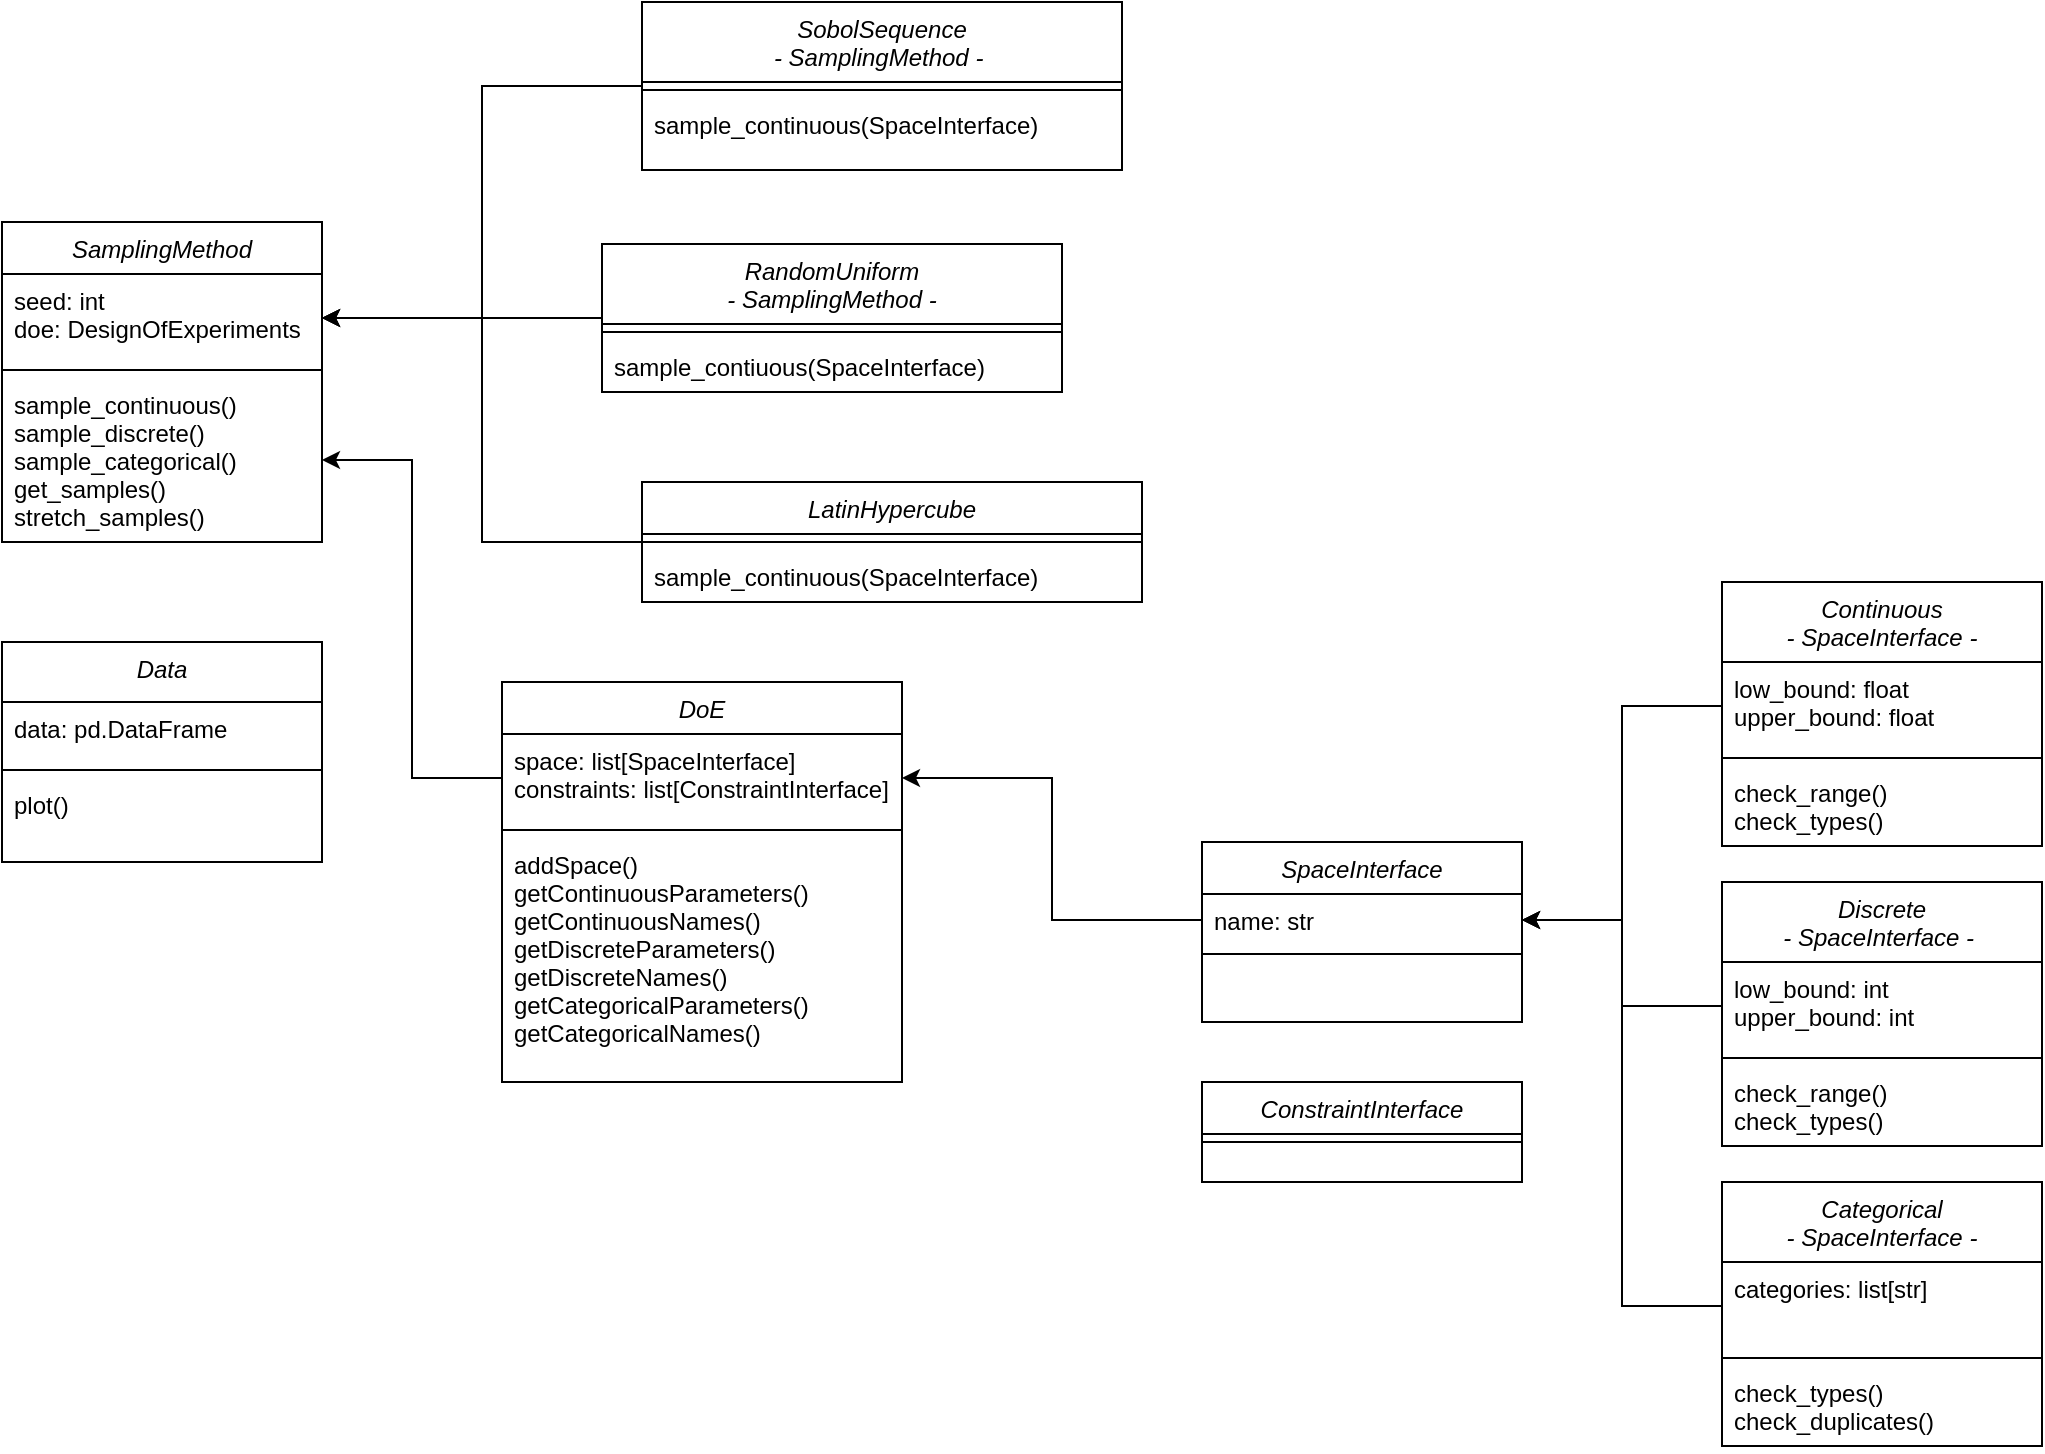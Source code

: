 <mxfile version="17.4.2" type="device"><diagram id="nDFWPwummq5WyAi0KG4F" name="Page-1"><mxGraphModel dx="1422" dy="822" grid="1" gridSize="10" guides="1" tooltips="1" connect="1" arrows="1" fold="1" page="1" pageScale="1" pageWidth="1654" pageHeight="1169" math="0" shadow="0"><root><mxCell id="0"/><mxCell id="1" parent="0"/><mxCell id="jrXiULBgawySu3TePTNs-1" value="SamplingMethod" style="swimlane;fontStyle=2;align=center;verticalAlign=top;childLayout=stackLayout;horizontal=1;startSize=26;horizontalStack=0;resizeParent=1;resizeLast=0;collapsible=1;marginBottom=0;rounded=0;shadow=0;strokeWidth=1;" parent="1" vertex="1"><mxGeometry x="60" y="180" width="160" height="160" as="geometry"><mxRectangle x="230" y="140" width="160" height="26" as="alternateBounds"/></mxGeometry></mxCell><mxCell id="jrXiULBgawySu3TePTNs-2" value="seed: int&#10;doe: DesignOfExperiments" style="text;align=left;verticalAlign=top;spacingLeft=4;spacingRight=4;overflow=hidden;rotatable=0;points=[[0,0.5],[1,0.5]];portConstraint=eastwest;rounded=0;shadow=0;html=0;" parent="jrXiULBgawySu3TePTNs-1" vertex="1"><mxGeometry y="26" width="160" height="44" as="geometry"/></mxCell><mxCell id="jrXiULBgawySu3TePTNs-3" value="" style="line;html=1;strokeWidth=1;align=left;verticalAlign=middle;spacingTop=-1;spacingLeft=3;spacingRight=3;rotatable=0;labelPosition=right;points=[];portConstraint=eastwest;" parent="jrXiULBgawySu3TePTNs-1" vertex="1"><mxGeometry y="70" width="160" height="8" as="geometry"/></mxCell><mxCell id="jrXiULBgawySu3TePTNs-4" value="sample_continuous()&#10;sample_discrete()&#10;sample_categorical()&#10;get_samples()&#10;stretch_samples()" style="text;align=left;verticalAlign=top;spacingLeft=4;spacingRight=4;overflow=hidden;rotatable=0;points=[[0,0.5],[1,0.5]];portConstraint=eastwest;" parent="jrXiULBgawySu3TePTNs-1" vertex="1"><mxGeometry y="78" width="160" height="82" as="geometry"/></mxCell><mxCell id="jrXiULBgawySu3TePTNs-5" style="edgeStyle=orthogonalEdgeStyle;rounded=0;orthogonalLoop=1;jettySize=auto;html=1;exitX=0;exitY=0.5;exitDx=0;exitDy=0;entryX=1;entryY=0.5;entryDx=0;entryDy=0;" parent="1" source="jrXiULBgawySu3TePTNs-6" target="jrXiULBgawySu3TePTNs-2" edge="1"><mxGeometry relative="1" as="geometry"/></mxCell><mxCell id="jrXiULBgawySu3TePTNs-6" value="SobolSequence&#10;- SamplingMethod - " style="swimlane;fontStyle=2;align=center;verticalAlign=top;childLayout=stackLayout;horizontal=1;startSize=40;horizontalStack=0;resizeParent=1;resizeLast=0;collapsible=1;marginBottom=0;rounded=0;shadow=0;strokeWidth=1;" parent="1" vertex="1"><mxGeometry x="380" y="70" width="240" height="84" as="geometry"><mxRectangle x="230" y="140" width="160" height="26" as="alternateBounds"/></mxGeometry></mxCell><mxCell id="jrXiULBgawySu3TePTNs-7" value="" style="line;html=1;strokeWidth=1;align=left;verticalAlign=middle;spacingTop=-1;spacingLeft=3;spacingRight=3;rotatable=0;labelPosition=right;points=[];portConstraint=eastwest;" parent="jrXiULBgawySu3TePTNs-6" vertex="1"><mxGeometry y="40" width="240" height="8" as="geometry"/></mxCell><mxCell id="jrXiULBgawySu3TePTNs-8" value="sample_continuous(SpaceInterface)" style="text;align=left;verticalAlign=top;spacingLeft=4;spacingRight=4;overflow=hidden;rotatable=0;points=[[0,0.5],[1,0.5]];portConstraint=eastwest;" parent="jrXiULBgawySu3TePTNs-6" vertex="1"><mxGeometry y="48" width="240" height="26" as="geometry"/></mxCell><mxCell id="jrXiULBgawySu3TePTNs-9" style="edgeStyle=orthogonalEdgeStyle;rounded=0;orthogonalLoop=1;jettySize=auto;html=1;exitX=0;exitY=0.5;exitDx=0;exitDy=0;entryX=1;entryY=0.5;entryDx=0;entryDy=0;" parent="1" source="jrXiULBgawySu3TePTNs-10" target="jrXiULBgawySu3TePTNs-2" edge="1"><mxGeometry relative="1" as="geometry"/></mxCell><mxCell id="jrXiULBgawySu3TePTNs-10" value="RandomUniform&#10;- SamplingMethod -" style="swimlane;fontStyle=2;align=center;verticalAlign=top;childLayout=stackLayout;horizontal=1;startSize=40;horizontalStack=0;resizeParent=1;resizeLast=0;collapsible=1;marginBottom=0;rounded=0;shadow=0;strokeWidth=1;" parent="1" vertex="1"><mxGeometry x="360" y="191" width="230" height="74" as="geometry"><mxRectangle x="230" y="140" width="160" height="26" as="alternateBounds"/></mxGeometry></mxCell><mxCell id="jrXiULBgawySu3TePTNs-11" value="" style="line;html=1;strokeWidth=1;align=left;verticalAlign=middle;spacingTop=-1;spacingLeft=3;spacingRight=3;rotatable=0;labelPosition=right;points=[];portConstraint=eastwest;" parent="jrXiULBgawySu3TePTNs-10" vertex="1"><mxGeometry y="40" width="230" height="8" as="geometry"/></mxCell><mxCell id="jrXiULBgawySu3TePTNs-12" value="sample_contiuous(SpaceInterface)" style="text;align=left;verticalAlign=top;spacingLeft=4;spacingRight=4;overflow=hidden;rotatable=0;points=[[0,0.5],[1,0.5]];portConstraint=eastwest;" parent="jrXiULBgawySu3TePTNs-10" vertex="1"><mxGeometry y="48" width="230" height="26" as="geometry"/></mxCell><mxCell id="jrXiULBgawySu3TePTNs-13" style="edgeStyle=orthogonalEdgeStyle;rounded=0;orthogonalLoop=1;jettySize=auto;html=1;exitX=0;exitY=0.5;exitDx=0;exitDy=0;entryX=1;entryY=0.5;entryDx=0;entryDy=0;" parent="1" source="jrXiULBgawySu3TePTNs-14" target="jrXiULBgawySu3TePTNs-2" edge="1"><mxGeometry relative="1" as="geometry"/></mxCell><mxCell id="jrXiULBgawySu3TePTNs-14" value="LatinHypercube" style="swimlane;fontStyle=2;align=center;verticalAlign=top;childLayout=stackLayout;horizontal=1;startSize=26;horizontalStack=0;resizeParent=1;resizeLast=0;collapsible=1;marginBottom=0;rounded=0;shadow=0;strokeWidth=1;" parent="1" vertex="1"><mxGeometry x="380" y="310" width="250" height="60" as="geometry"><mxRectangle x="230" y="140" width="160" height="26" as="alternateBounds"/></mxGeometry></mxCell><mxCell id="jrXiULBgawySu3TePTNs-15" value="" style="line;html=1;strokeWidth=1;align=left;verticalAlign=middle;spacingTop=-1;spacingLeft=3;spacingRight=3;rotatable=0;labelPosition=right;points=[];portConstraint=eastwest;" parent="jrXiULBgawySu3TePTNs-14" vertex="1"><mxGeometry y="26" width="250" height="8" as="geometry"/></mxCell><mxCell id="jrXiULBgawySu3TePTNs-16" value="sample_continuous(SpaceInterface)" style="text;align=left;verticalAlign=top;spacingLeft=4;spacingRight=4;overflow=hidden;rotatable=0;points=[[0,0.5],[1,0.5]];portConstraint=eastwest;" parent="jrXiULBgawySu3TePTNs-14" vertex="1"><mxGeometry y="34" width="250" height="26" as="geometry"/></mxCell><mxCell id="jrXiULBgawySu3TePTNs-17" value="SpaceInterface" style="swimlane;fontStyle=2;align=center;verticalAlign=top;childLayout=stackLayout;horizontal=1;startSize=26;horizontalStack=0;resizeParent=1;resizeLast=0;collapsible=1;marginBottom=0;rounded=0;shadow=0;strokeWidth=1;" parent="1" vertex="1"><mxGeometry x="660" y="490" width="160" height="90" as="geometry"><mxRectangle x="230" y="140" width="160" height="26" as="alternateBounds"/></mxGeometry></mxCell><mxCell id="jrXiULBgawySu3TePTNs-18" value="name: str" style="text;align=left;verticalAlign=top;spacingLeft=4;spacingRight=4;overflow=hidden;rotatable=0;points=[[0,0.5],[1,0.5]];portConstraint=eastwest;rounded=0;shadow=0;html=0;" parent="jrXiULBgawySu3TePTNs-17" vertex="1"><mxGeometry y="26" width="160" height="26" as="geometry"/></mxCell><mxCell id="jrXiULBgawySu3TePTNs-19" value="" style="line;html=1;strokeWidth=1;align=left;verticalAlign=middle;spacingTop=-1;spacingLeft=3;spacingRight=3;rotatable=0;labelPosition=right;points=[];portConstraint=eastwest;" parent="jrXiULBgawySu3TePTNs-17" vertex="1"><mxGeometry y="52" width="160" height="8" as="geometry"/></mxCell><mxCell id="jrXiULBgawySu3TePTNs-20" value="Continuous&#10;- SpaceInterface -" style="swimlane;fontStyle=2;align=center;verticalAlign=top;childLayout=stackLayout;horizontal=1;startSize=40;horizontalStack=0;resizeParent=1;resizeLast=0;collapsible=1;marginBottom=0;rounded=0;shadow=0;strokeWidth=1;" parent="1" vertex="1"><mxGeometry x="920" y="360" width="160" height="132" as="geometry"><mxRectangle x="230" y="140" width="160" height="26" as="alternateBounds"/></mxGeometry></mxCell><mxCell id="jrXiULBgawySu3TePTNs-21" value="low_bound: float&#10;upper_bound: float" style="text;align=left;verticalAlign=top;spacingLeft=4;spacingRight=4;overflow=hidden;rotatable=0;points=[[0,0.5],[1,0.5]];portConstraint=eastwest;rounded=0;shadow=0;html=0;" parent="jrXiULBgawySu3TePTNs-20" vertex="1"><mxGeometry y="40" width="160" height="44" as="geometry"/></mxCell><mxCell id="jrXiULBgawySu3TePTNs-22" value="" style="line;html=1;strokeWidth=1;align=left;verticalAlign=middle;spacingTop=-1;spacingLeft=3;spacingRight=3;rotatable=0;labelPosition=right;points=[];portConstraint=eastwest;" parent="jrXiULBgawySu3TePTNs-20" vertex="1"><mxGeometry y="84" width="160" height="8" as="geometry"/></mxCell><mxCell id="jrXiULBgawySu3TePTNs-23" value="check_range()&#10;check_types()&#10;" style="text;align=left;verticalAlign=top;spacingLeft=4;spacingRight=4;overflow=hidden;rotatable=0;points=[[0,0.5],[1,0.5]];portConstraint=eastwest;" parent="jrXiULBgawySu3TePTNs-20" vertex="1"><mxGeometry y="92" width="160" height="40" as="geometry"/></mxCell><mxCell id="jrXiULBgawySu3TePTNs-24" value="Discrete&#10;- SpaceInterface - " style="swimlane;fontStyle=2;align=center;verticalAlign=top;childLayout=stackLayout;horizontal=1;startSize=40;horizontalStack=0;resizeParent=1;resizeLast=0;collapsible=1;marginBottom=0;rounded=0;shadow=0;strokeWidth=1;" parent="1" vertex="1"><mxGeometry x="920" y="510" width="160" height="132" as="geometry"><mxRectangle x="230" y="140" width="160" height="26" as="alternateBounds"/></mxGeometry></mxCell><mxCell id="jrXiULBgawySu3TePTNs-25" value="low_bound: int&#10;upper_bound: int" style="text;align=left;verticalAlign=top;spacingLeft=4;spacingRight=4;overflow=hidden;rotatable=0;points=[[0,0.5],[1,0.5]];portConstraint=eastwest;rounded=0;shadow=0;html=0;" parent="jrXiULBgawySu3TePTNs-24" vertex="1"><mxGeometry y="40" width="160" height="44" as="geometry"/></mxCell><mxCell id="jrXiULBgawySu3TePTNs-26" value="" style="line;html=1;strokeWidth=1;align=left;verticalAlign=middle;spacingTop=-1;spacingLeft=3;spacingRight=3;rotatable=0;labelPosition=right;points=[];portConstraint=eastwest;" parent="jrXiULBgawySu3TePTNs-24" vertex="1"><mxGeometry y="84" width="160" height="8" as="geometry"/></mxCell><mxCell id="jrXiULBgawySu3TePTNs-27" value="check_range()&#10;check_types()&#10;" style="text;align=left;verticalAlign=top;spacingLeft=4;spacingRight=4;overflow=hidden;rotatable=0;points=[[0,0.5],[1,0.5]];portConstraint=eastwest;" parent="jrXiULBgawySu3TePTNs-24" vertex="1"><mxGeometry y="92" width="160" height="40" as="geometry"/></mxCell><mxCell id="jrXiULBgawySu3TePTNs-28" value="Categorical&#10;- SpaceInterface -" style="swimlane;fontStyle=2;align=center;verticalAlign=top;childLayout=stackLayout;horizontal=1;startSize=40;horizontalStack=0;resizeParent=1;resizeLast=0;collapsible=1;marginBottom=0;rounded=0;shadow=0;strokeWidth=1;" parent="1" vertex="1"><mxGeometry x="920" y="660" width="160" height="132" as="geometry"><mxRectangle x="230" y="140" width="160" height="26" as="alternateBounds"/></mxGeometry></mxCell><mxCell id="jrXiULBgawySu3TePTNs-29" value="categories: list[str]" style="text;align=left;verticalAlign=top;spacingLeft=4;spacingRight=4;overflow=hidden;rotatable=0;points=[[0,0.5],[1,0.5]];portConstraint=eastwest;rounded=0;shadow=0;html=0;" parent="jrXiULBgawySu3TePTNs-28" vertex="1"><mxGeometry y="40" width="160" height="44" as="geometry"/></mxCell><mxCell id="jrXiULBgawySu3TePTNs-30" value="" style="line;html=1;strokeWidth=1;align=left;verticalAlign=middle;spacingTop=-1;spacingLeft=3;spacingRight=3;rotatable=0;labelPosition=right;points=[];portConstraint=eastwest;" parent="jrXiULBgawySu3TePTNs-28" vertex="1"><mxGeometry y="84" width="160" height="8" as="geometry"/></mxCell><mxCell id="jrXiULBgawySu3TePTNs-31" value="check_types()&#10;check_duplicates()" style="text;align=left;verticalAlign=top;spacingLeft=4;spacingRight=4;overflow=hidden;rotatable=0;points=[[0,0.5],[1,0.5]];portConstraint=eastwest;" parent="jrXiULBgawySu3TePTNs-28" vertex="1"><mxGeometry y="92" width="160" height="40" as="geometry"/></mxCell><mxCell id="jrXiULBgawySu3TePTNs-32" style="edgeStyle=orthogonalEdgeStyle;rounded=0;orthogonalLoop=1;jettySize=auto;html=1;exitX=0;exitY=0.5;exitDx=0;exitDy=0;" parent="1" source="jrXiULBgawySu3TePTNs-21" target="jrXiULBgawySu3TePTNs-18" edge="1"><mxGeometry relative="1" as="geometry"/></mxCell><mxCell id="jrXiULBgawySu3TePTNs-33" style="edgeStyle=orthogonalEdgeStyle;rounded=0;orthogonalLoop=1;jettySize=auto;html=1;exitX=0;exitY=0.5;exitDx=0;exitDy=0;entryX=1;entryY=0.5;entryDx=0;entryDy=0;" parent="1" source="jrXiULBgawySu3TePTNs-25" target="jrXiULBgawySu3TePTNs-18" edge="1"><mxGeometry relative="1" as="geometry"/></mxCell><mxCell id="jrXiULBgawySu3TePTNs-34" style="edgeStyle=orthogonalEdgeStyle;rounded=0;orthogonalLoop=1;jettySize=auto;html=1;exitX=0;exitY=0.5;exitDx=0;exitDy=0;entryX=1;entryY=0.5;entryDx=0;entryDy=0;" parent="1" source="jrXiULBgawySu3TePTNs-29" target="jrXiULBgawySu3TePTNs-18" edge="1"><mxGeometry relative="1" as="geometry"/></mxCell><mxCell id="jrXiULBgawySu3TePTNs-35" value="ConstraintInterface" style="swimlane;fontStyle=2;align=center;verticalAlign=top;childLayout=stackLayout;horizontal=1;startSize=26;horizontalStack=0;resizeParent=1;resizeLast=0;collapsible=1;marginBottom=0;rounded=0;shadow=0;strokeWidth=1;" parent="1" vertex="1"><mxGeometry x="660" y="610" width="160" height="50" as="geometry"><mxRectangle x="230" y="140" width="160" height="26" as="alternateBounds"/></mxGeometry></mxCell><mxCell id="jrXiULBgawySu3TePTNs-37" value="" style="line;html=1;strokeWidth=1;align=left;verticalAlign=middle;spacingTop=-1;spacingLeft=3;spacingRight=3;rotatable=0;labelPosition=right;points=[];portConstraint=eastwest;" parent="jrXiULBgawySu3TePTNs-35" vertex="1"><mxGeometry y="26" width="160" height="8" as="geometry"/></mxCell><mxCell id="jrXiULBgawySu3TePTNs-38" value="DoE" style="swimlane;fontStyle=2;align=center;verticalAlign=top;childLayout=stackLayout;horizontal=1;startSize=26;horizontalStack=0;resizeParent=1;resizeLast=0;collapsible=1;marginBottom=0;rounded=0;shadow=0;strokeWidth=1;" parent="1" vertex="1"><mxGeometry x="310" y="410" width="200" height="200" as="geometry"><mxRectangle x="230" y="140" width="160" height="26" as="alternateBounds"/></mxGeometry></mxCell><mxCell id="jrXiULBgawySu3TePTNs-39" value="space: list[SpaceInterface]&#10;constraints: list[ConstraintInterface]" style="text;align=left;verticalAlign=top;spacingLeft=4;spacingRight=4;overflow=hidden;rotatable=0;points=[[0,0.5],[1,0.5]];portConstraint=eastwest;rounded=0;shadow=0;html=0;" parent="jrXiULBgawySu3TePTNs-38" vertex="1"><mxGeometry y="26" width="200" height="44" as="geometry"/></mxCell><mxCell id="jrXiULBgawySu3TePTNs-40" value="" style="line;html=1;strokeWidth=1;align=left;verticalAlign=middle;spacingTop=-1;spacingLeft=3;spacingRight=3;rotatable=0;labelPosition=right;points=[];portConstraint=eastwest;" parent="jrXiULBgawySu3TePTNs-38" vertex="1"><mxGeometry y="70" width="200" height="8" as="geometry"/></mxCell><mxCell id="jrXiULBgawySu3TePTNs-41" value="addSpace()&#10;getContinuousParameters()&#10;getContinuousNames()&#10;getDiscreteParameters()&#10;getDiscreteNames()&#10;getCategoricalParameters()&#10;getCategoricalNames()" style="text;align=left;verticalAlign=top;spacingLeft=4;spacingRight=4;overflow=hidden;rotatable=0;points=[[0,0.5],[1,0.5]];portConstraint=eastwest;" parent="jrXiULBgawySu3TePTNs-38" vertex="1"><mxGeometry y="78" width="200" height="122" as="geometry"/></mxCell><mxCell id="jrXiULBgawySu3TePTNs-42" style="edgeStyle=orthogonalEdgeStyle;rounded=0;orthogonalLoop=1;jettySize=auto;html=1;exitX=0;exitY=0.5;exitDx=0;exitDy=0;" parent="1" source="jrXiULBgawySu3TePTNs-18" target="jrXiULBgawySu3TePTNs-39" edge="1"><mxGeometry relative="1" as="geometry"/></mxCell><mxCell id="jrXiULBgawySu3TePTNs-43" style="edgeStyle=orthogonalEdgeStyle;rounded=0;orthogonalLoop=1;jettySize=auto;html=1;exitX=0;exitY=0.5;exitDx=0;exitDy=0;" parent="1" source="jrXiULBgawySu3TePTNs-39" target="jrXiULBgawySu3TePTNs-4" edge="1"><mxGeometry relative="1" as="geometry"/></mxCell><mxCell id="uYWHrI__E1VCmLsahlqe-5" value="Data" style="swimlane;fontStyle=2;align=center;verticalAlign=top;childLayout=stackLayout;horizontal=1;startSize=30;horizontalStack=0;resizeParent=1;resizeLast=0;collapsible=1;marginBottom=0;rounded=0;shadow=0;strokeWidth=1;" parent="1" vertex="1"><mxGeometry x="60" y="390" width="160" height="110" as="geometry"><mxRectangle x="230" y="140" width="160" height="26" as="alternateBounds"/></mxGeometry></mxCell><mxCell id="uYWHrI__E1VCmLsahlqe-6" value="data: pd.DataFrame" style="text;align=left;verticalAlign=top;spacingLeft=4;spacingRight=4;overflow=hidden;rotatable=0;points=[[0,0.5],[1,0.5]];portConstraint=eastwest;rounded=0;shadow=0;html=0;" parent="uYWHrI__E1VCmLsahlqe-5" vertex="1"><mxGeometry y="30" width="160" height="30" as="geometry"/></mxCell><mxCell id="uYWHrI__E1VCmLsahlqe-7" value="" style="line;html=1;strokeWidth=1;align=left;verticalAlign=middle;spacingTop=-1;spacingLeft=3;spacingRight=3;rotatable=0;labelPosition=right;points=[];portConstraint=eastwest;" parent="uYWHrI__E1VCmLsahlqe-5" vertex="1"><mxGeometry y="60" width="160" height="8" as="geometry"/></mxCell><mxCell id="uYWHrI__E1VCmLsahlqe-8" value="plot()" style="text;align=left;verticalAlign=top;spacingLeft=4;spacingRight=4;overflow=hidden;rotatable=0;points=[[0,0.5],[1,0.5]];portConstraint=eastwest;" parent="uYWHrI__E1VCmLsahlqe-5" vertex="1"><mxGeometry y="68" width="160" height="28" as="geometry"/></mxCell></root></mxGraphModel></diagram></mxfile>